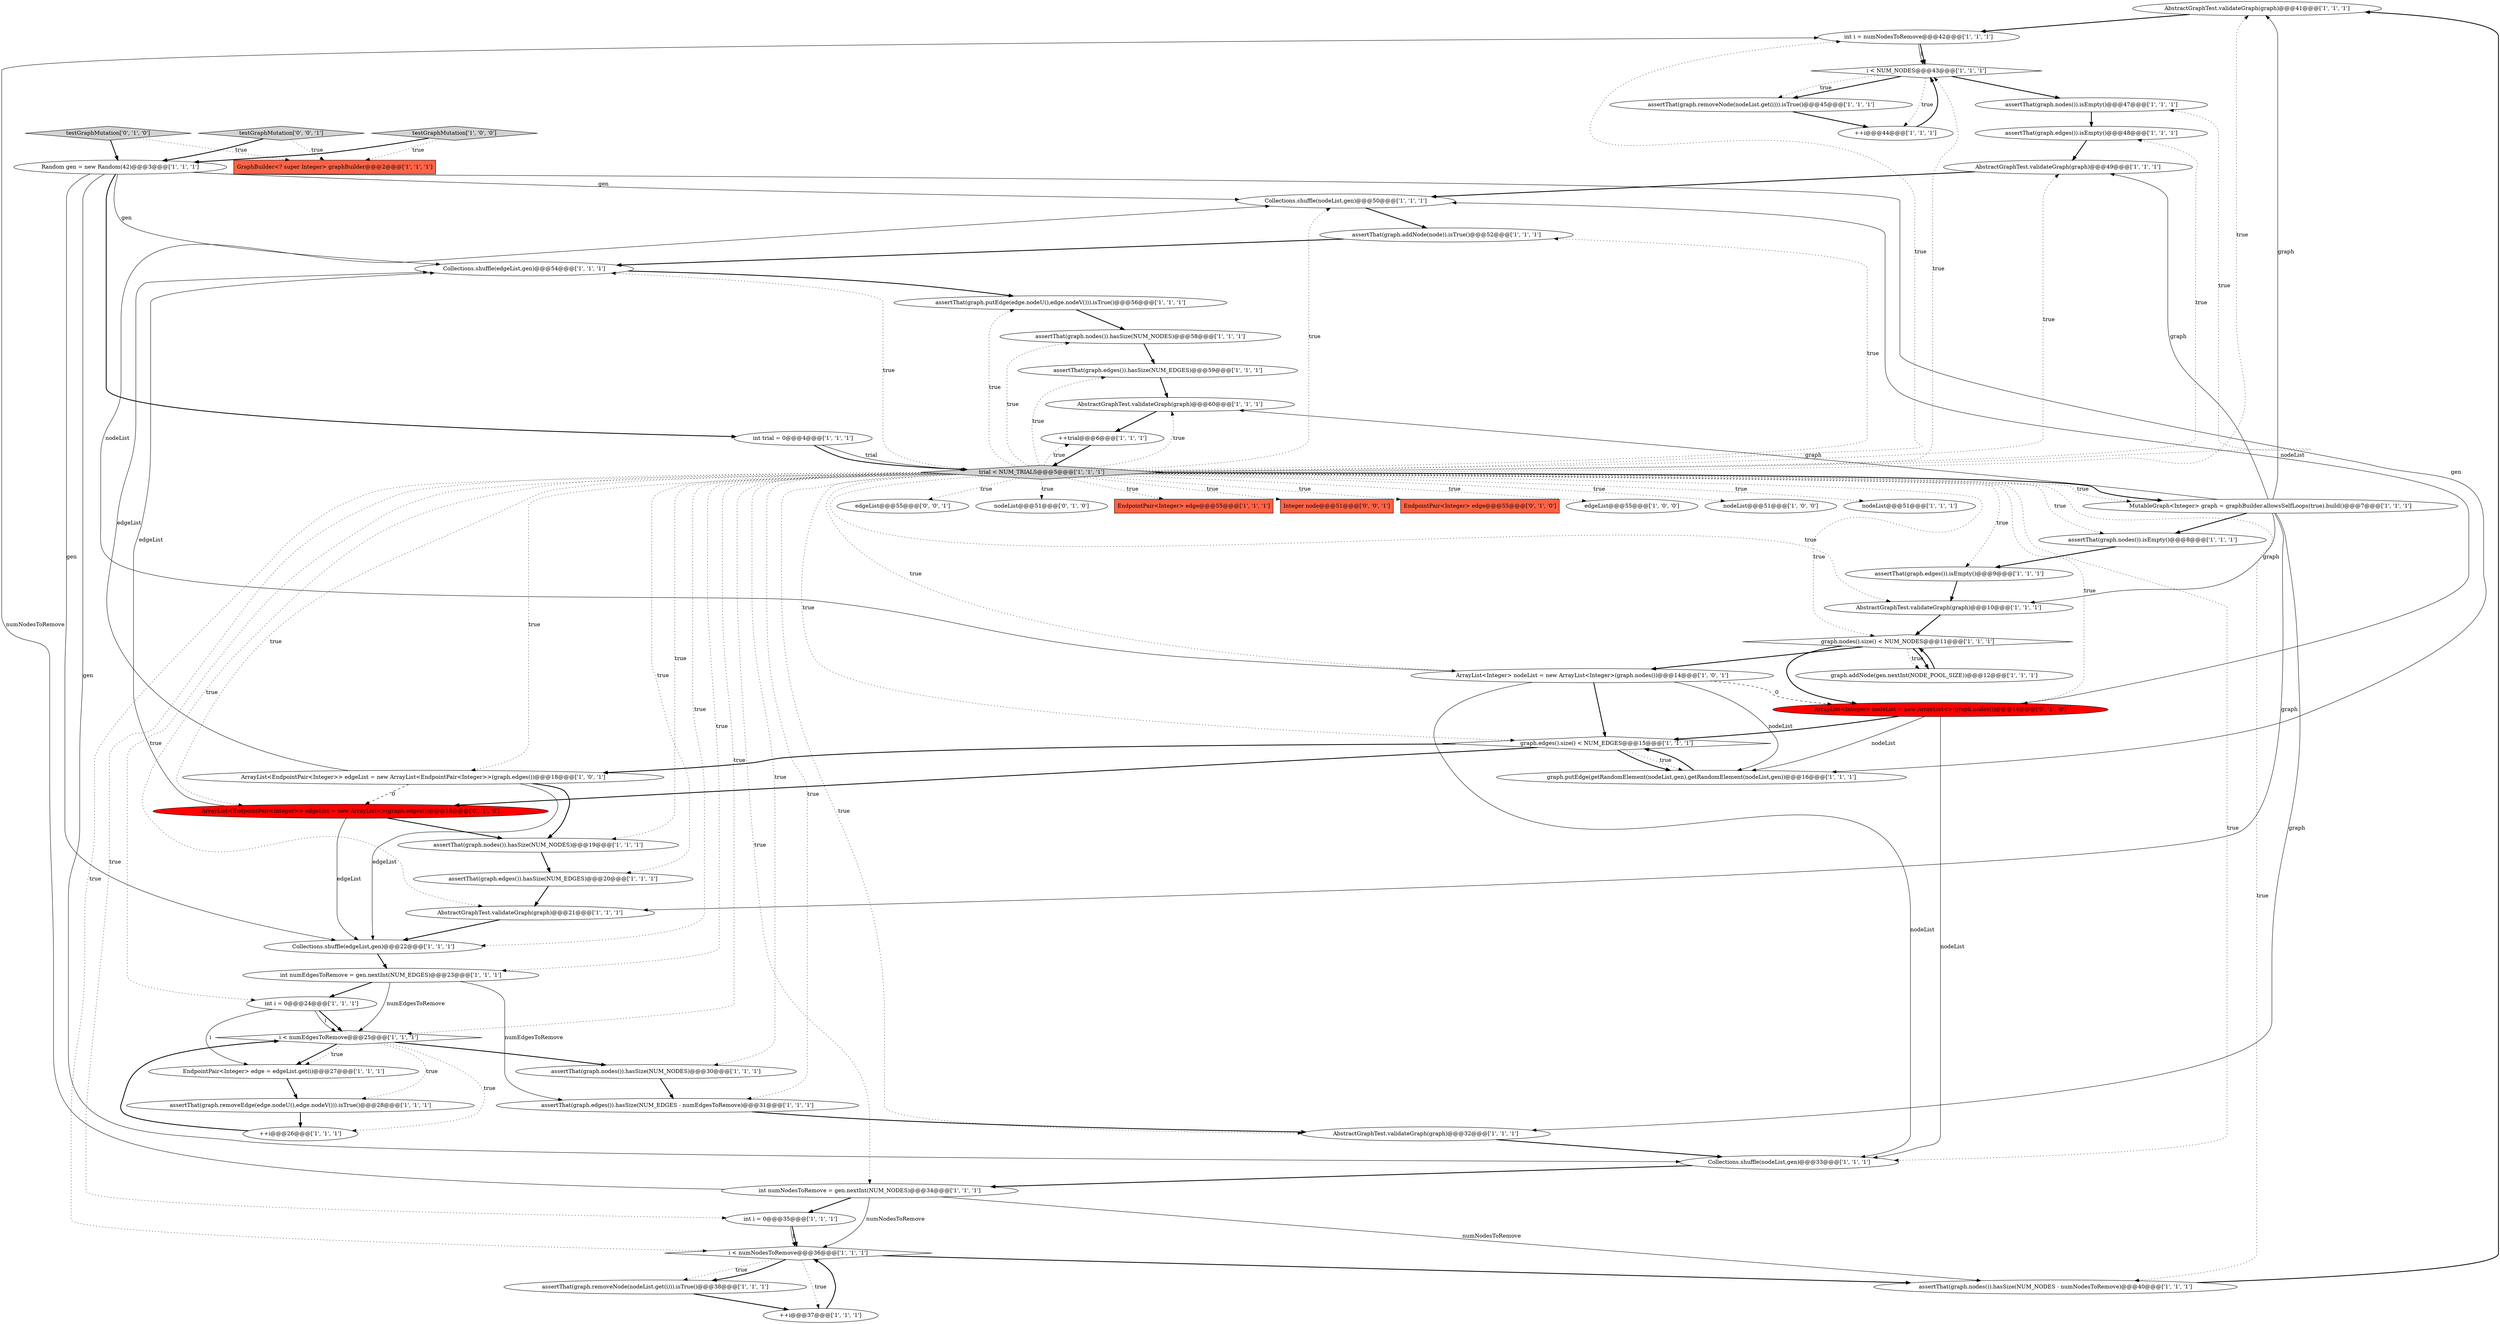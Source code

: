 digraph {
39 [style = filled, label = "AbstractGraphTest.validateGraph(graph)@@@41@@@['1', '1', '1']", fillcolor = white, shape = ellipse image = "AAA0AAABBB1BBB"];
46 [style = filled, label = "assertThat(graph.nodes()).isEmpty()@@@8@@@['1', '1', '1']", fillcolor = white, shape = ellipse image = "AAA0AAABBB1BBB"];
30 [style = filled, label = "assertThat(graph.edges()).isEmpty()@@@9@@@['1', '1', '1']", fillcolor = white, shape = ellipse image = "AAA0AAABBB1BBB"];
2 [style = filled, label = "assertThat(graph.nodes()).hasSize(NUM_NODES)@@@30@@@['1', '1', '1']", fillcolor = white, shape = ellipse image = "AAA0AAABBB1BBB"];
11 [style = filled, label = "int numNodesToRemove = gen.nextInt(NUM_NODES)@@@34@@@['1', '1', '1']", fillcolor = white, shape = ellipse image = "AAA0AAABBB1BBB"];
21 [style = filled, label = "int numEdgesToRemove = gen.nextInt(NUM_EDGES)@@@23@@@['1', '1', '1']", fillcolor = white, shape = ellipse image = "AAA0AAABBB1BBB"];
37 [style = filled, label = "graph.nodes().size() < NUM_NODES@@@11@@@['1', '1', '1']", fillcolor = white, shape = diamond image = "AAA0AAABBB1BBB"];
50 [style = filled, label = "assertThat(graph.nodes()).hasSize(NUM_NODES)@@@19@@@['1', '1', '1']", fillcolor = white, shape = ellipse image = "AAA0AAABBB1BBB"];
61 [style = filled, label = "edgeList@@@55@@@['0', '0', '1']", fillcolor = white, shape = ellipse image = "AAA0AAABBB3BBB"];
8 [style = filled, label = "++i@@@26@@@['1', '1', '1']", fillcolor = white, shape = ellipse image = "AAA0AAABBB1BBB"];
4 [style = filled, label = "AbstractGraphTest.validateGraph(graph)@@@21@@@['1', '1', '1']", fillcolor = white, shape = ellipse image = "AAA0AAABBB1BBB"];
31 [style = filled, label = "assertThat(graph.nodes()).hasSize(NUM_NODES)@@@58@@@['1', '1', '1']", fillcolor = white, shape = ellipse image = "AAA0AAABBB1BBB"];
28 [style = filled, label = "ArrayList<EndpointPair<Integer>> edgeList = new ArrayList<EndpointPair<Integer>>(graph.edges())@@@18@@@['1', '0', '1']", fillcolor = white, shape = ellipse image = "AAA0AAABBB1BBB"];
42 [style = filled, label = "assertThat(graph.edges()).hasSize(NUM_EDGES)@@@20@@@['1', '1', '1']", fillcolor = white, shape = ellipse image = "AAA0AAABBB1BBB"];
45 [style = filled, label = "++i@@@44@@@['1', '1', '1']", fillcolor = white, shape = ellipse image = "AAA0AAABBB1BBB"];
54 [style = filled, label = "++i@@@37@@@['1', '1', '1']", fillcolor = white, shape = ellipse image = "AAA0AAABBB1BBB"];
36 [style = filled, label = "assertThat(graph.addNode(node)).isTrue()@@@52@@@['1', '1', '1']", fillcolor = white, shape = ellipse image = "AAA0AAABBB1BBB"];
35 [style = filled, label = "assertThat(graph.removeNode(nodeList.get(i))).isTrue()@@@38@@@['1', '1', '1']", fillcolor = white, shape = ellipse image = "AAA0AAABBB1BBB"];
56 [style = filled, label = "nodeList@@@51@@@['0', '1', '0']", fillcolor = white, shape = ellipse image = "AAA0AAABBB2BBB"];
12 [style = filled, label = "int i = 0@@@35@@@['1', '1', '1']", fillcolor = white, shape = ellipse image = "AAA0AAABBB1BBB"];
3 [style = filled, label = "assertThat(graph.putEdge(edge.nodeU(),edge.nodeV())).isTrue()@@@56@@@['1', '1', '1']", fillcolor = white, shape = ellipse image = "AAA0AAABBB1BBB"];
32 [style = filled, label = "MutableGraph<Integer> graph = graphBuilder.allowsSelfLoops(true).build()@@@7@@@['1', '1', '1']", fillcolor = white, shape = ellipse image = "AAA0AAABBB1BBB"];
57 [style = filled, label = "ArrayList<EndpointPair<Integer>> edgeList = new ArrayList<>(graph.edges())@@@18@@@['0', '1', '0']", fillcolor = red, shape = ellipse image = "AAA1AAABBB2BBB"];
34 [style = filled, label = "assertThat(graph.edges()).hasSize(NUM_EDGES - numEdgesToRemove)@@@31@@@['1', '1', '1']", fillcolor = white, shape = ellipse image = "AAA0AAABBB1BBB"];
49 [style = filled, label = "assertThat(graph.edges()).hasSize(NUM_EDGES)@@@59@@@['1', '1', '1']", fillcolor = white, shape = ellipse image = "AAA0AAABBB1BBB"];
23 [style = filled, label = "EndpointPair<Integer> edge@@@55@@@['1', '1', '1']", fillcolor = tomato, shape = box image = "AAA0AAABBB1BBB"];
16 [style = filled, label = "Collections.shuffle(nodeList,gen)@@@33@@@['1', '1', '1']", fillcolor = white, shape = ellipse image = "AAA0AAABBB1BBB"];
5 [style = filled, label = "int i = 0@@@24@@@['1', '1', '1']", fillcolor = white, shape = ellipse image = "AAA0AAABBB1BBB"];
44 [style = filled, label = "i < NUM_NODES@@@43@@@['1', '1', '1']", fillcolor = white, shape = diamond image = "AAA0AAABBB1BBB"];
10 [style = filled, label = "testGraphMutation['1', '0', '0']", fillcolor = lightgray, shape = diamond image = "AAA0AAABBB1BBB"];
60 [style = filled, label = "Integer node@@@51@@@['0', '0', '1']", fillcolor = tomato, shape = box image = "AAA0AAABBB3BBB"];
24 [style = filled, label = "Collections.shuffle(edgeList,gen)@@@54@@@['1', '1', '1']", fillcolor = white, shape = ellipse image = "AAA0AAABBB1BBB"];
25 [style = filled, label = "Collections.shuffle(edgeList,gen)@@@22@@@['1', '1', '1']", fillcolor = white, shape = ellipse image = "AAA0AAABBB1BBB"];
41 [style = filled, label = "graph.putEdge(getRandomElement(nodeList,gen),getRandomElement(nodeList,gen))@@@16@@@['1', '1', '1']", fillcolor = white, shape = ellipse image = "AAA0AAABBB1BBB"];
20 [style = filled, label = "ArrayList<Integer> nodeList = new ArrayList<Integer>(graph.nodes())@@@14@@@['1', '0', '1']", fillcolor = white, shape = ellipse image = "AAA0AAABBB1BBB"];
0 [style = filled, label = "AbstractGraphTest.validateGraph(graph)@@@49@@@['1', '1', '1']", fillcolor = white, shape = ellipse image = "AAA0AAABBB1BBB"];
9 [style = filled, label = "AbstractGraphTest.validateGraph(graph)@@@60@@@['1', '1', '1']", fillcolor = white, shape = ellipse image = "AAA0AAABBB1BBB"];
55 [style = filled, label = "EndpointPair<Integer> edge@@@55@@@['0', '1', '0']", fillcolor = tomato, shape = box image = "AAA0AAABBB2BBB"];
62 [style = filled, label = "testGraphMutation['0', '0', '1']", fillcolor = lightgray, shape = diamond image = "AAA0AAABBB3BBB"];
48 [style = filled, label = "++trial@@@6@@@['1', '1', '1']", fillcolor = white, shape = ellipse image = "AAA0AAABBB1BBB"];
51 [style = filled, label = "assertThat(graph.nodes()).hasSize(NUM_NODES - numNodesToRemove)@@@40@@@['1', '1', '1']", fillcolor = white, shape = ellipse image = "AAA0AAABBB1BBB"];
40 [style = filled, label = "GraphBuilder<? super Integer> graphBuilder@@@2@@@['1', '1', '1']", fillcolor = tomato, shape = box image = "AAA0AAABBB1BBB"];
17 [style = filled, label = "edgeList@@@55@@@['1', '0', '0']", fillcolor = white, shape = ellipse image = "AAA0AAABBB1BBB"];
38 [style = filled, label = "i < numEdgesToRemove@@@25@@@['1', '1', '1']", fillcolor = white, shape = diamond image = "AAA0AAABBB1BBB"];
6 [style = filled, label = "assertThat(graph.removeNode(nodeList.get(i))).isTrue()@@@45@@@['1', '1', '1']", fillcolor = white, shape = ellipse image = "AAA0AAABBB1BBB"];
7 [style = filled, label = "graph.addNode(gen.nextInt(NODE_POOL_SIZE))@@@12@@@['1', '1', '1']", fillcolor = white, shape = ellipse image = "AAA0AAABBB1BBB"];
13 [style = filled, label = "trial < NUM_TRIALS@@@5@@@['1', '1', '1']", fillcolor = lightgray, shape = diamond image = "AAA0AAABBB1BBB"];
14 [style = filled, label = "Collections.shuffle(nodeList,gen)@@@50@@@['1', '1', '1']", fillcolor = white, shape = ellipse image = "AAA0AAABBB1BBB"];
26 [style = filled, label = "int trial = 0@@@4@@@['1', '1', '1']", fillcolor = white, shape = ellipse image = "AAA0AAABBB1BBB"];
47 [style = filled, label = "int i = numNodesToRemove@@@42@@@['1', '1', '1']", fillcolor = white, shape = ellipse image = "AAA0AAABBB1BBB"];
22 [style = filled, label = "assertThat(graph.edges()).isEmpty()@@@48@@@['1', '1', '1']", fillcolor = white, shape = ellipse image = "AAA0AAABBB1BBB"];
53 [style = filled, label = "assertThat(graph.removeEdge(edge.nodeU(),edge.nodeV())).isTrue()@@@28@@@['1', '1', '1']", fillcolor = white, shape = ellipse image = "AAA0AAABBB1BBB"];
58 [style = filled, label = "testGraphMutation['0', '1', '0']", fillcolor = lightgray, shape = diamond image = "AAA0AAABBB2BBB"];
1 [style = filled, label = "nodeList@@@51@@@['1', '0', '0']", fillcolor = white, shape = ellipse image = "AAA0AAABBB1BBB"];
43 [style = filled, label = "AbstractGraphTest.validateGraph(graph)@@@10@@@['1', '1', '1']", fillcolor = white, shape = ellipse image = "AAA0AAABBB1BBB"];
18 [style = filled, label = "Random gen = new Random(42)@@@3@@@['1', '1', '1']", fillcolor = white, shape = ellipse image = "AAA0AAABBB1BBB"];
19 [style = filled, label = "i < numNodesToRemove@@@36@@@['1', '1', '1']", fillcolor = white, shape = diamond image = "AAA0AAABBB1BBB"];
59 [style = filled, label = "ArrayList<Integer> nodeList = new ArrayList<>(graph.nodes())@@@14@@@['0', '1', '0']", fillcolor = red, shape = ellipse image = "AAA1AAABBB2BBB"];
33 [style = filled, label = "assertThat(graph.nodes()).isEmpty()@@@47@@@['1', '1', '1']", fillcolor = white, shape = ellipse image = "AAA0AAABBB1BBB"];
27 [style = filled, label = "nodeList@@@51@@@['1', '1', '1']", fillcolor = white, shape = ellipse image = "AAA0AAABBB1BBB"];
15 [style = filled, label = "AbstractGraphTest.validateGraph(graph)@@@32@@@['1', '1', '1']", fillcolor = white, shape = ellipse image = "AAA0AAABBB1BBB"];
52 [style = filled, label = "graph.edges().size() < NUM_EDGES@@@15@@@['1', '1', '1']", fillcolor = white, shape = diamond image = "AAA0AAABBB1BBB"];
29 [style = filled, label = "EndpointPair<Integer> edge = edgeList.get(i)@@@27@@@['1', '1', '1']", fillcolor = white, shape = ellipse image = "AAA0AAABBB1BBB"];
13->24 [style = dotted, label="true"];
13->49 [style = dotted, label="true"];
32->4 [style = solid, label="graph"];
13->28 [style = dotted, label="true"];
11->47 [style = solid, label="numNodesToRemove"];
4->25 [style = bold, label=""];
59->41 [style = solid, label="nodeList"];
13->27 [style = dotted, label="true"];
13->51 [style = dotted, label="true"];
18->24 [style = solid, label="gen"];
13->20 [style = dotted, label="true"];
28->50 [style = bold, label=""];
13->60 [style = dotted, label="true"];
34->15 [style = bold, label=""];
13->5 [style = dotted, label="true"];
58->18 [style = bold, label=""];
5->38 [style = bold, label=""];
54->19 [style = bold, label=""];
28->25 [style = solid, label="edgeList"];
52->28 [style = bold, label=""];
0->14 [style = bold, label=""];
36->24 [style = bold, label=""];
22->0 [style = bold, label=""];
32->43 [style = solid, label="graph"];
11->19 [style = solid, label="numNodesToRemove"];
13->21 [style = dotted, label="true"];
38->8 [style = dotted, label="true"];
32->15 [style = solid, label="graph"];
51->39 [style = bold, label=""];
13->50 [style = dotted, label="true"];
13->37 [style = dotted, label="true"];
13->15 [style = dotted, label="true"];
39->47 [style = bold, label=""];
62->18 [style = bold, label=""];
19->35 [style = dotted, label="true"];
57->24 [style = solid, label="edgeList"];
28->24 [style = solid, label="edgeList"];
13->4 [style = dotted, label="true"];
25->21 [style = bold, label=""];
13->44 [style = dotted, label="true"];
13->39 [style = dotted, label="true"];
13->9 [style = dotted, label="true"];
28->57 [style = dashed, label="0"];
18->25 [style = solid, label="gen"];
13->17 [style = dotted, label="true"];
13->59 [style = dotted, label="true"];
13->32 [style = bold, label=""];
20->14 [style = solid, label="nodeList"];
35->54 [style = bold, label=""];
13->3 [style = dotted, label="true"];
12->19 [style = solid, label="i"];
37->7 [style = dotted, label="true"];
13->25 [style = dotted, label="true"];
19->54 [style = dotted, label="true"];
13->36 [style = dotted, label="true"];
2->34 [style = bold, label=""];
7->37 [style = bold, label=""];
13->19 [style = dotted, label="true"];
9->48 [style = bold, label=""];
11->12 [style = bold, label=""];
20->52 [style = bold, label=""];
32->0 [style = solid, label="graph"];
8->38 [style = bold, label=""];
26->13 [style = bold, label=""];
13->23 [style = dotted, label="true"];
38->2 [style = bold, label=""];
13->32 [style = dotted, label="true"];
13->55 [style = dotted, label="true"];
13->46 [style = dotted, label="true"];
13->22 [style = dotted, label="true"];
13->0 [style = dotted, label="true"];
18->16 [style = solid, label="gen"];
47->44 [style = bold, label=""];
5->29 [style = solid, label="i"];
52->41 [style = dotted, label="true"];
48->13 [style = bold, label=""];
20->16 [style = solid, label="nodeList"];
58->40 [style = dotted, label="true"];
24->3 [style = bold, label=""];
13->52 [style = dotted, label="true"];
13->34 [style = dotted, label="true"];
44->45 [style = dotted, label="true"];
14->36 [style = bold, label=""];
10->18 [style = bold, label=""];
13->16 [style = dotted, label="true"];
59->14 [style = solid, label="nodeList"];
59->16 [style = solid, label="nodeList"];
32->46 [style = bold, label=""];
30->43 [style = bold, label=""];
20->59 [style = dashed, label="0"];
18->26 [style = bold, label=""];
52->41 [style = bold, label=""];
44->33 [style = bold, label=""];
32->39 [style = solid, label="graph"];
31->49 [style = bold, label=""];
13->38 [style = dotted, label="true"];
45->44 [style = bold, label=""];
18->41 [style = solid, label="gen"];
37->7 [style = bold, label=""];
13->2 [style = dotted, label="true"];
42->4 [style = bold, label=""];
21->5 [style = bold, label=""];
18->14 [style = solid, label="gen"];
13->30 [style = dotted, label="true"];
46->30 [style = bold, label=""];
21->34 [style = solid, label="numEdgesToRemove"];
13->33 [style = dotted, label="true"];
50->42 [style = bold, label=""];
57->25 [style = solid, label="edgeList"];
19->35 [style = bold, label=""];
53->8 [style = bold, label=""];
13->11 [style = dotted, label="true"];
32->9 [style = solid, label="graph"];
19->51 [style = bold, label=""];
13->14 [style = dotted, label="true"];
10->40 [style = dotted, label="true"];
33->22 [style = bold, label=""];
11->51 [style = solid, label="numNodesToRemove"];
29->53 [style = bold, label=""];
44->6 [style = bold, label=""];
16->11 [style = bold, label=""];
13->12 [style = dotted, label="true"];
57->50 [style = bold, label=""];
3->31 [style = bold, label=""];
47->44 [style = solid, label="i"];
26->13 [style = solid, label="trial"];
38->29 [style = bold, label=""];
5->38 [style = solid, label="i"];
37->20 [style = bold, label=""];
59->52 [style = bold, label=""];
13->42 [style = dotted, label="true"];
43->37 [style = bold, label=""];
15->16 [style = bold, label=""];
21->38 [style = solid, label="numEdgesToRemove"];
13->43 [style = dotted, label="true"];
41->52 [style = bold, label=""];
62->40 [style = dotted, label="true"];
13->1 [style = dotted, label="true"];
13->31 [style = dotted, label="true"];
13->57 [style = dotted, label="true"];
38->53 [style = dotted, label="true"];
37->59 [style = bold, label=""];
13->56 [style = dotted, label="true"];
13->48 [style = dotted, label="true"];
38->29 [style = dotted, label="true"];
52->57 [style = bold, label=""];
12->19 [style = bold, label=""];
13->47 [style = dotted, label="true"];
6->45 [style = bold, label=""];
49->9 [style = bold, label=""];
20->41 [style = solid, label="nodeList"];
44->6 [style = dotted, label="true"];
13->61 [style = dotted, label="true"];
}
